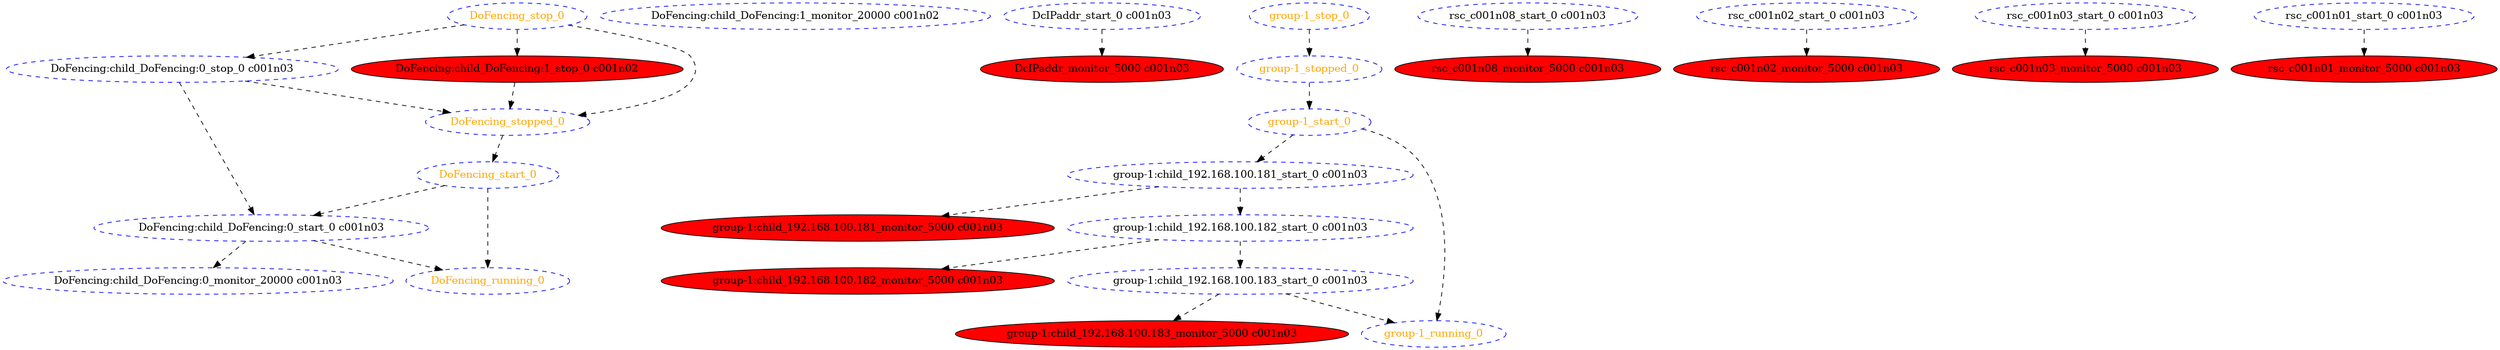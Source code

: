 digraph "g" {
	size = "30,30"
"DoFencing:child_DoFencing:0_monitor_20000 c001n03" [ style="dashed" color="blue" fontcolor="black" ]
"DoFencing:child_DoFencing:1_monitor_20000 c001n02" [ style="dashed" color="blue" fontcolor="black" ]
"DcIPaddr_start_0 c001n03" [ style="dashed" color="blue" fontcolor="black" ]
"DcIPaddr_monitor_5000 c001n03" [ font_color=purple style=filled fillcolor=red ]
"group-1:child_192.168.100.181_start_0 c001n03" [ style="dashed" color="blue" fontcolor="black" ]
"group-1:child_192.168.100.181_monitor_5000 c001n03" [ font_color=purple style=filled fillcolor=red ]
"group-1:child_192.168.100.182_start_0 c001n03" [ style="dashed" color="blue" fontcolor="black" ]
"group-1:child_192.168.100.182_monitor_5000 c001n03" [ font_color=purple style=filled fillcolor=red ]
"group-1:child_192.168.100.183_start_0 c001n03" [ style="dashed" color="blue" fontcolor="black" ]
"group-1:child_192.168.100.183_monitor_5000 c001n03" [ font_color=purple style=filled fillcolor=red ]
"group-1_start_0" [ style="dashed" color="blue" fontcolor="orange" ]
"group-1_running_0" [ style="dashed" color="blue" fontcolor="orange" ]
"group-1_stop_0" [ style="dashed" color="blue" fontcolor="orange" ]
"group-1_stopped_0" [ style="dashed" color="blue" fontcolor="orange" ]
"rsc_c001n08_start_0 c001n03" [ style="dashed" color="blue" fontcolor="black" ]
"rsc_c001n08_monitor_5000 c001n03" [ font_color=purple style=filled fillcolor=red ]
"rsc_c001n02_start_0 c001n03" [ style="dashed" color="blue" fontcolor="black" ]
"rsc_c001n02_monitor_5000 c001n03" [ font_color=purple style=filled fillcolor=red ]
"rsc_c001n03_start_0 c001n03" [ style="dashed" color="blue" fontcolor="black" ]
"rsc_c001n03_monitor_5000 c001n03" [ font_color=purple style=filled fillcolor=red ]
"rsc_c001n01_start_0 c001n03" [ style="dashed" color="blue" fontcolor="black" ]
"rsc_c001n01_monitor_5000 c001n03" [ font_color=purple style=filled fillcolor=red ]
"DoFencing:child_DoFencing:0_stop_0 c001n03" [ style="dashed" color="blue" fontcolor="black" ]
"DoFencing:child_DoFencing:0_start_0 c001n03" [ style="dashed" color="blue" fontcolor="black" ]
"DoFencing:child_DoFencing:1_stop_0 c001n02" [ font_color=purple style=filled fillcolor=red ]
"DoFencing_start_0" [ style="dashed" color="blue" fontcolor="orange" ]
"DoFencing_running_0" [ style="dashed" color="blue" fontcolor="orange" ]
"DoFencing_stop_0" [ style="dashed" color="blue" fontcolor="orange" ]
"DoFencing_stopped_0" [ style="dashed" color="blue" fontcolor="orange" ]
"DoFencing:child_DoFencing:0_start_0 c001n03" -> "DoFencing:child_DoFencing:0_monitor_20000 c001n03" [ style = dashed]
"DcIPaddr_start_0 c001n03" -> "DcIPaddr_monitor_5000 c001n03" [ style = dashed]
"group-1_start_0" -> "group-1:child_192.168.100.181_start_0 c001n03" [ style = dashed]
"group-1:child_192.168.100.181_start_0 c001n03" -> "group-1:child_192.168.100.181_monitor_5000 c001n03" [ style = dashed]
"group-1:child_192.168.100.181_start_0 c001n03" -> "group-1:child_192.168.100.182_start_0 c001n03" [ style = dashed]
"group-1:child_192.168.100.182_start_0 c001n03" -> "group-1:child_192.168.100.182_monitor_5000 c001n03" [ style = dashed]
"group-1:child_192.168.100.182_start_0 c001n03" -> "group-1:child_192.168.100.183_start_0 c001n03" [ style = dashed]
"group-1:child_192.168.100.183_start_0 c001n03" -> "group-1:child_192.168.100.183_monitor_5000 c001n03" [ style = dashed]
"group-1_stopped_0" -> "group-1_start_0" [ style = dashed]
"group-1_start_0" -> "group-1_running_0" [ style = dashed]
"group-1:child_192.168.100.183_start_0 c001n03" -> "group-1_running_0" [ style = dashed]
"group-1_stop_0" -> "group-1_stopped_0" [ style = dashed]
"rsc_c001n08_start_0 c001n03" -> "rsc_c001n08_monitor_5000 c001n03" [ style = dashed]
"rsc_c001n02_start_0 c001n03" -> "rsc_c001n02_monitor_5000 c001n03" [ style = dashed]
"rsc_c001n03_start_0 c001n03" -> "rsc_c001n03_monitor_5000 c001n03" [ style = dashed]
"rsc_c001n01_start_0 c001n03" -> "rsc_c001n01_monitor_5000 c001n03" [ style = dashed]
"DoFencing_stop_0" -> "DoFencing:child_DoFencing:0_stop_0 c001n03" [ style = dashed]
"DoFencing:child_DoFencing:0_stop_0 c001n03" -> "DoFencing:child_DoFencing:0_start_0 c001n03" [ style = dashed]
"DoFencing_start_0" -> "DoFencing:child_DoFencing:0_start_0 c001n03" [ style = dashed]
"DoFencing_stop_0" -> "DoFencing:child_DoFencing:1_stop_0 c001n02" [ style = dashed]
"DoFencing_stopped_0" -> "DoFencing_start_0" [ style = dashed]
"DoFencing_start_0" -> "DoFencing_running_0" [ style = dashed]
"DoFencing:child_DoFencing:0_start_0 c001n03" -> "DoFencing_running_0" [ style = dashed]
"DoFencing_stop_0" -> "DoFencing_stopped_0" [ style = dashed]
"DoFencing:child_DoFencing:0_stop_0 c001n03" -> "DoFencing_stopped_0" [ style = dashed]
"DoFencing:child_DoFencing:1_stop_0 c001n02" -> "DoFencing_stopped_0" [ style = dashed]
}
